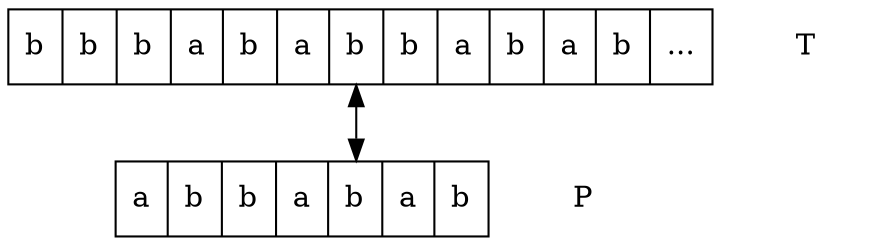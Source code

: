 digraph G{
	node[shape=record]
    w[label="b|b|b|a|b|a|<r> b|b|a|b|a|b|..."];
    T[shape=plaintext];
    p[label="a|b|b|a|<r> b|a|b"];
    P[shape=plaintext];
    //w:h->p:h[style=invis];
    w:r->p:r[dir=both];
    {rank=same w T}
    {rank=same p P}
}

